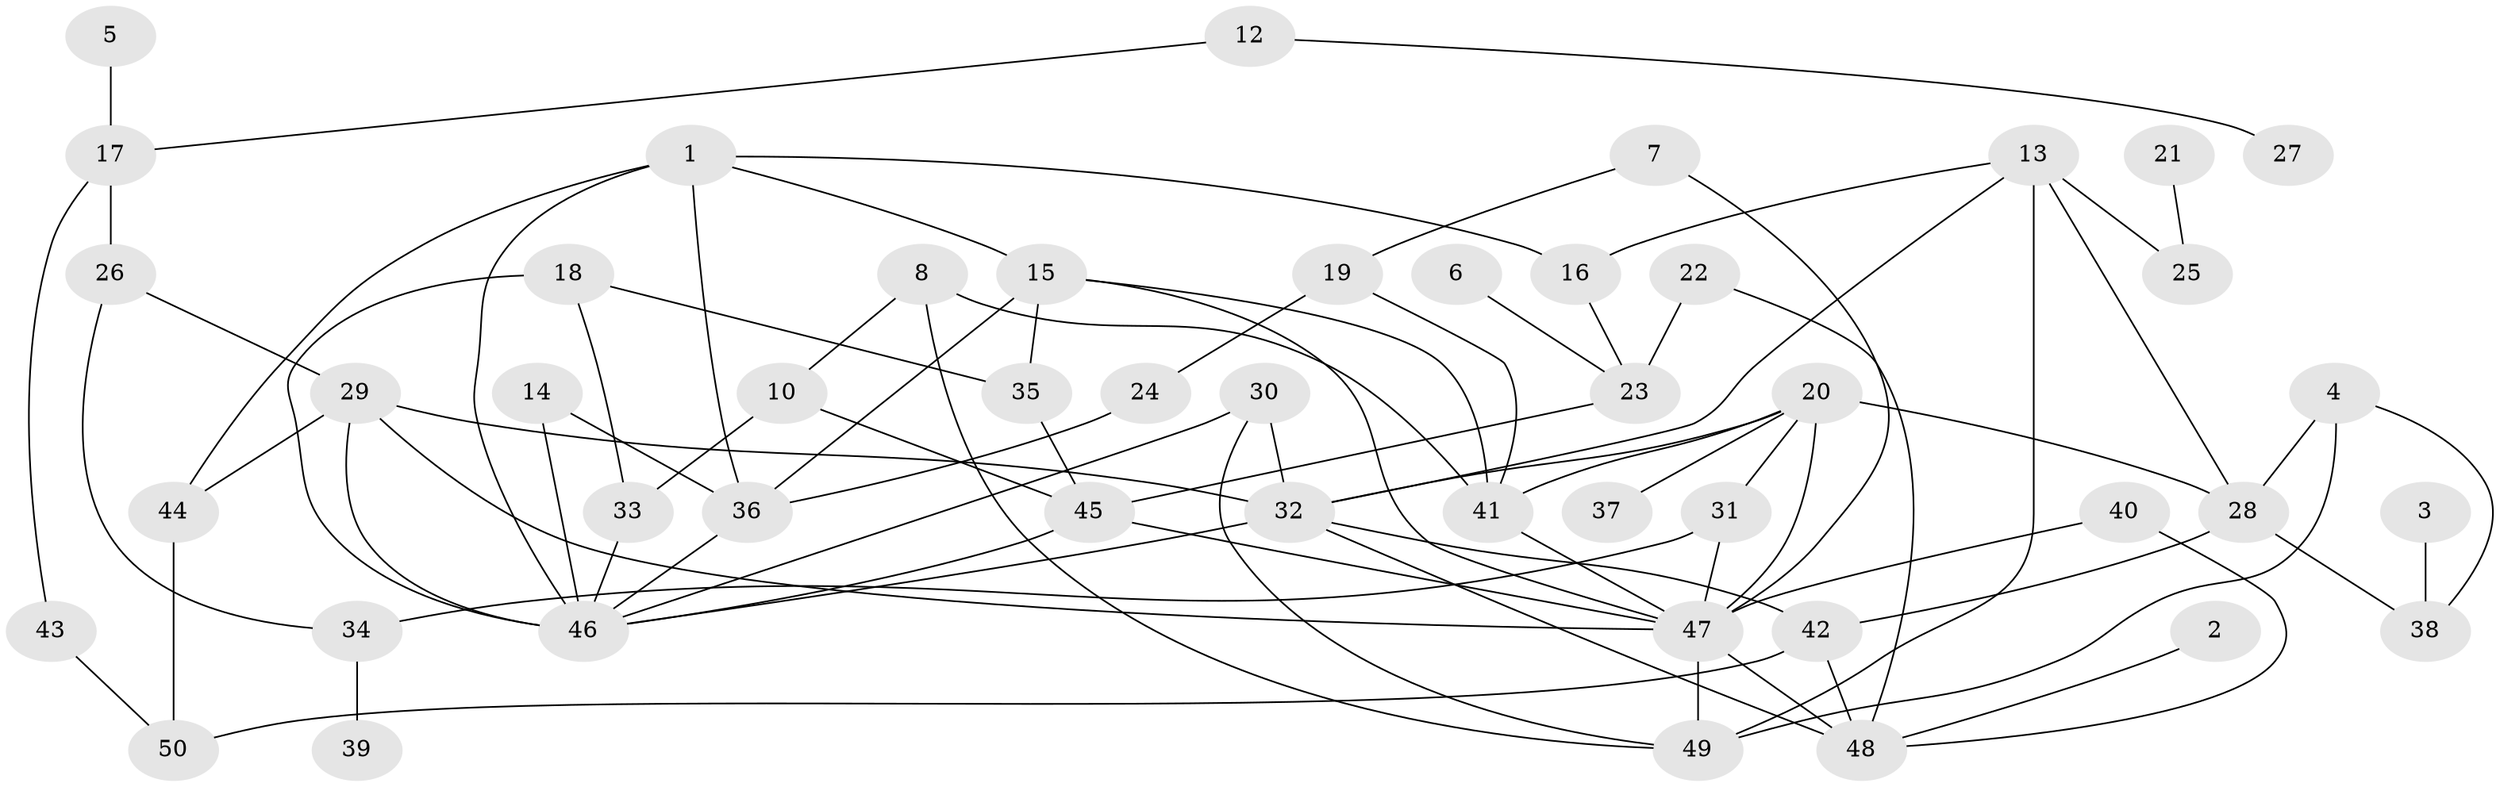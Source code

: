 // original degree distribution, {5: 0.08571428571428572, 1: 0.11428571428571428, 3: 0.2857142857142857, 7: 0.02857142857142857, 2: 0.24285714285714285, 4: 0.18571428571428572, 0: 0.02857142857142857, 6: 0.02857142857142857}
// Generated by graph-tools (version 1.1) at 2025/35/03/04/25 23:35:52]
// undirected, 48 vertices, 82 edges
graph export_dot {
  node [color=gray90,style=filled];
  1;
  2;
  3;
  4;
  5;
  6;
  7;
  8;
  10;
  12;
  13;
  14;
  15;
  16;
  17;
  18;
  19;
  20;
  21;
  22;
  23;
  24;
  25;
  26;
  27;
  28;
  29;
  30;
  31;
  32;
  33;
  34;
  35;
  36;
  37;
  38;
  39;
  40;
  41;
  42;
  43;
  44;
  45;
  46;
  47;
  48;
  49;
  50;
  1 -- 15 [weight=1.0];
  1 -- 16 [weight=1.0];
  1 -- 36 [weight=1.0];
  1 -- 44 [weight=1.0];
  1 -- 46 [weight=1.0];
  2 -- 48 [weight=1.0];
  3 -- 38 [weight=1.0];
  4 -- 28 [weight=1.0];
  4 -- 38 [weight=1.0];
  4 -- 49 [weight=1.0];
  5 -- 17 [weight=1.0];
  6 -- 23 [weight=1.0];
  7 -- 19 [weight=1.0];
  7 -- 47 [weight=1.0];
  8 -- 10 [weight=1.0];
  8 -- 41 [weight=1.0];
  8 -- 49 [weight=1.0];
  10 -- 33 [weight=1.0];
  10 -- 45 [weight=1.0];
  12 -- 17 [weight=1.0];
  12 -- 27 [weight=1.0];
  13 -- 16 [weight=1.0];
  13 -- 25 [weight=1.0];
  13 -- 28 [weight=1.0];
  13 -- 32 [weight=1.0];
  13 -- 49 [weight=1.0];
  14 -- 36 [weight=1.0];
  14 -- 46 [weight=1.0];
  15 -- 35 [weight=1.0];
  15 -- 36 [weight=1.0];
  15 -- 41 [weight=1.0];
  15 -- 47 [weight=1.0];
  16 -- 23 [weight=1.0];
  17 -- 26 [weight=1.0];
  17 -- 43 [weight=1.0];
  18 -- 33 [weight=1.0];
  18 -- 35 [weight=1.0];
  18 -- 46 [weight=2.0];
  19 -- 24 [weight=1.0];
  19 -- 41 [weight=1.0];
  20 -- 28 [weight=1.0];
  20 -- 31 [weight=1.0];
  20 -- 32 [weight=1.0];
  20 -- 37 [weight=1.0];
  20 -- 41 [weight=1.0];
  20 -- 47 [weight=2.0];
  21 -- 25 [weight=1.0];
  22 -- 23 [weight=1.0];
  22 -- 48 [weight=1.0];
  23 -- 45 [weight=1.0];
  24 -- 36 [weight=1.0];
  26 -- 29 [weight=1.0];
  26 -- 34 [weight=1.0];
  28 -- 38 [weight=1.0];
  28 -- 42 [weight=1.0];
  29 -- 32 [weight=1.0];
  29 -- 44 [weight=1.0];
  29 -- 46 [weight=1.0];
  29 -- 47 [weight=1.0];
  30 -- 32 [weight=1.0];
  30 -- 46 [weight=1.0];
  30 -- 49 [weight=1.0];
  31 -- 34 [weight=1.0];
  31 -- 47 [weight=1.0];
  32 -- 42 [weight=1.0];
  32 -- 46 [weight=1.0];
  32 -- 48 [weight=1.0];
  33 -- 46 [weight=1.0];
  34 -- 39 [weight=1.0];
  35 -- 45 [weight=2.0];
  36 -- 46 [weight=1.0];
  40 -- 47 [weight=1.0];
  40 -- 48 [weight=1.0];
  41 -- 47 [weight=1.0];
  42 -- 48 [weight=1.0];
  42 -- 50 [weight=1.0];
  43 -- 50 [weight=1.0];
  44 -- 50 [weight=1.0];
  45 -- 46 [weight=1.0];
  45 -- 47 [weight=1.0];
  47 -- 48 [weight=1.0];
  47 -- 49 [weight=1.0];
}
